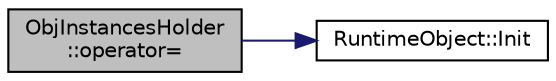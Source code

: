 digraph "ObjInstancesHolder::operator="
{
  edge [fontname="Helvetica",fontsize="10",labelfontname="Helvetica",labelfontsize="10"];
  node [fontname="Helvetica",fontsize="10",shape=record];
  rankdir="LR";
  Node1 [label="ObjInstancesHolder\l::operator=",height=0.2,width=0.4,color="black", fillcolor="grey75", style="filled", fontcolor="black"];
  Node1 -> Node2 [color="midnightblue",fontsize="10",style="solid",fontname="Helvetica"];
  Node2 [label="RuntimeObject::Init",height=0.2,width=0.4,color="black", fillcolor="white", style="filled",URL="$d0/d3b/class_runtime_object.html#ad910735716e8920eddec09321bf0f01a",tooltip="Initialize object using another object. Used by copy-ctor and assign-op. "];
}
